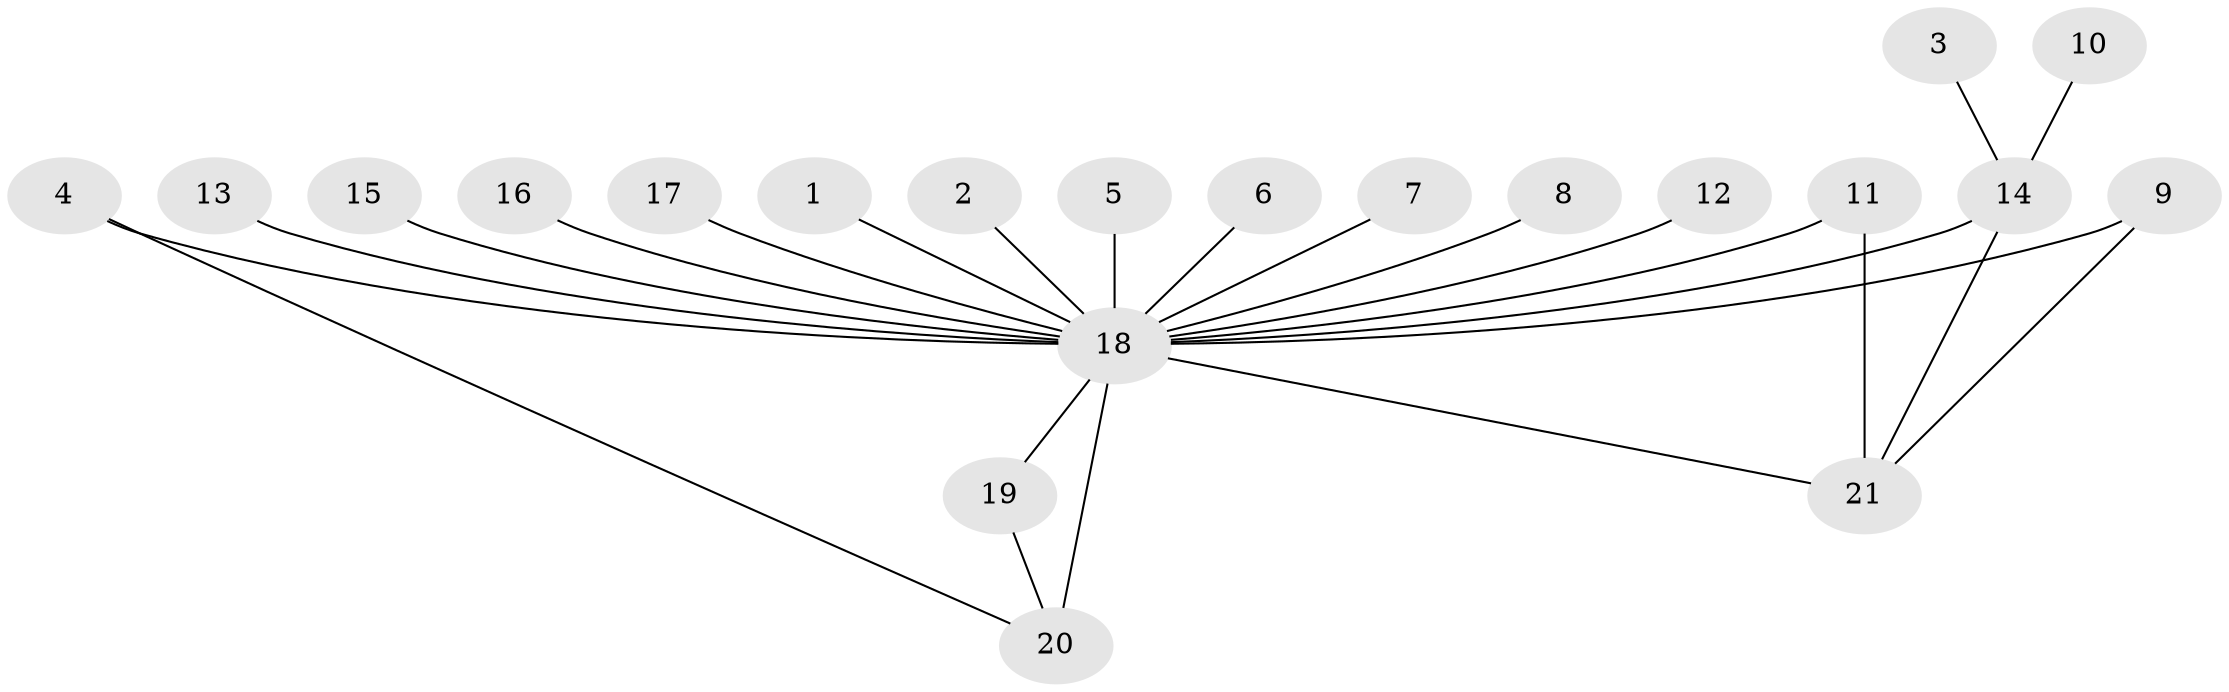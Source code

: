 // original degree distribution, {24: 0.02, 2: 0.22, 1: 0.58, 3: 0.04, 7: 0.06, 4: 0.08}
// Generated by graph-tools (version 1.1) at 2025/36/03/04/25 23:36:43]
// undirected, 21 vertices, 25 edges
graph export_dot {
  node [color=gray90,style=filled];
  1;
  2;
  3;
  4;
  5;
  6;
  7;
  8;
  9;
  10;
  11;
  12;
  13;
  14;
  15;
  16;
  17;
  18;
  19;
  20;
  21;
  1 -- 18 [weight=1.0];
  2 -- 18 [weight=1.0];
  3 -- 14 [weight=1.0];
  4 -- 18 [weight=1.0];
  4 -- 20 [weight=1.0];
  5 -- 18 [weight=1.0];
  6 -- 18 [weight=1.0];
  7 -- 18 [weight=1.0];
  8 -- 18 [weight=1.0];
  9 -- 18 [weight=1.0];
  9 -- 21 [weight=1.0];
  10 -- 14 [weight=1.0];
  11 -- 18 [weight=1.0];
  11 -- 21 [weight=2.0];
  12 -- 18 [weight=1.0];
  13 -- 18 [weight=1.0];
  14 -- 18 [weight=1.0];
  14 -- 21 [weight=1.0];
  15 -- 18 [weight=1.0];
  16 -- 18 [weight=1.0];
  17 -- 18 [weight=1.0];
  18 -- 19 [weight=1.0];
  18 -- 20 [weight=2.0];
  18 -- 21 [weight=1.0];
  19 -- 20 [weight=1.0];
}
